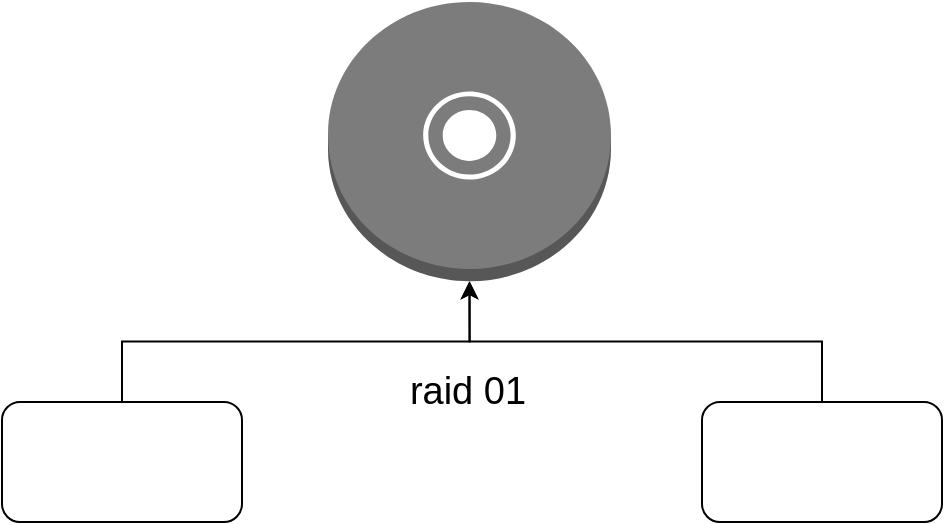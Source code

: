 <mxfile version="14.8.5" type="github">
  <diagram id="OVPr88sG9Dwkc0haUpR-" name="Page-1">
    <mxGraphModel dx="965" dy="517" grid="1" gridSize="10" guides="1" tooltips="1" connect="1" arrows="1" fold="1" page="1" pageScale="1" pageWidth="827" pageHeight="1169" math="0" shadow="0">
      <root>
        <mxCell id="0" />
        <mxCell id="1" parent="0" />
        <mxCell id="EHof522Og7UNFE8TgKNa-6" style="edgeStyle=orthogonalEdgeStyle;rounded=0;orthogonalLoop=1;jettySize=auto;html=1;exitX=0.5;exitY=0;exitDx=0;exitDy=0;entryX=0.5;entryY=1;entryDx=0;entryDy=0;entryPerimeter=0;" edge="1" parent="1" source="EHof522Og7UNFE8TgKNa-1" target="EHof522Og7UNFE8TgKNa-3">
          <mxGeometry relative="1" as="geometry" />
        </mxCell>
        <mxCell id="EHof522Og7UNFE8TgKNa-1" value="" style="rounded=1;whiteSpace=wrap;html=1;" vertex="1" parent="1">
          <mxGeometry x="180" y="300" width="120" height="60" as="geometry" />
        </mxCell>
        <mxCell id="EHof522Og7UNFE8TgKNa-7" style="edgeStyle=orthogonalEdgeStyle;rounded=0;orthogonalLoop=1;jettySize=auto;html=1;exitX=0.5;exitY=0;exitDx=0;exitDy=0;entryX=0.5;entryY=1;entryDx=0;entryDy=0;entryPerimeter=0;" edge="1" parent="1" source="EHof522Og7UNFE8TgKNa-2" target="EHof522Og7UNFE8TgKNa-3">
          <mxGeometry relative="1" as="geometry" />
        </mxCell>
        <mxCell id="EHof522Og7UNFE8TgKNa-2" value="" style="rounded=1;whiteSpace=wrap;html=1;" vertex="1" parent="1">
          <mxGeometry x="530" y="300" width="120" height="60" as="geometry" />
        </mxCell>
        <mxCell id="EHof522Og7UNFE8TgKNa-3" value="" style="outlineConnect=0;dashed=0;verticalLabelPosition=bottom;verticalAlign=top;align=center;html=1;shape=mxgraph.aws3.disk;fillColor=#7D7C7C;gradientColor=none;" vertex="1" parent="1">
          <mxGeometry x="343" y="100" width="141.5" height="139.6" as="geometry" />
        </mxCell>
        <mxCell id="EHof522Og7UNFE8TgKNa-8" value="&lt;font style=&quot;font-size: 19px&quot;&gt;raid 01&lt;/font&gt;" style="text;html=1;strokeColor=none;fillColor=none;align=center;verticalAlign=middle;whiteSpace=wrap;rounded=0;" vertex="1" parent="1">
          <mxGeometry x="365" y="280" width="96.25" height="30" as="geometry" />
        </mxCell>
      </root>
    </mxGraphModel>
  </diagram>
</mxfile>
